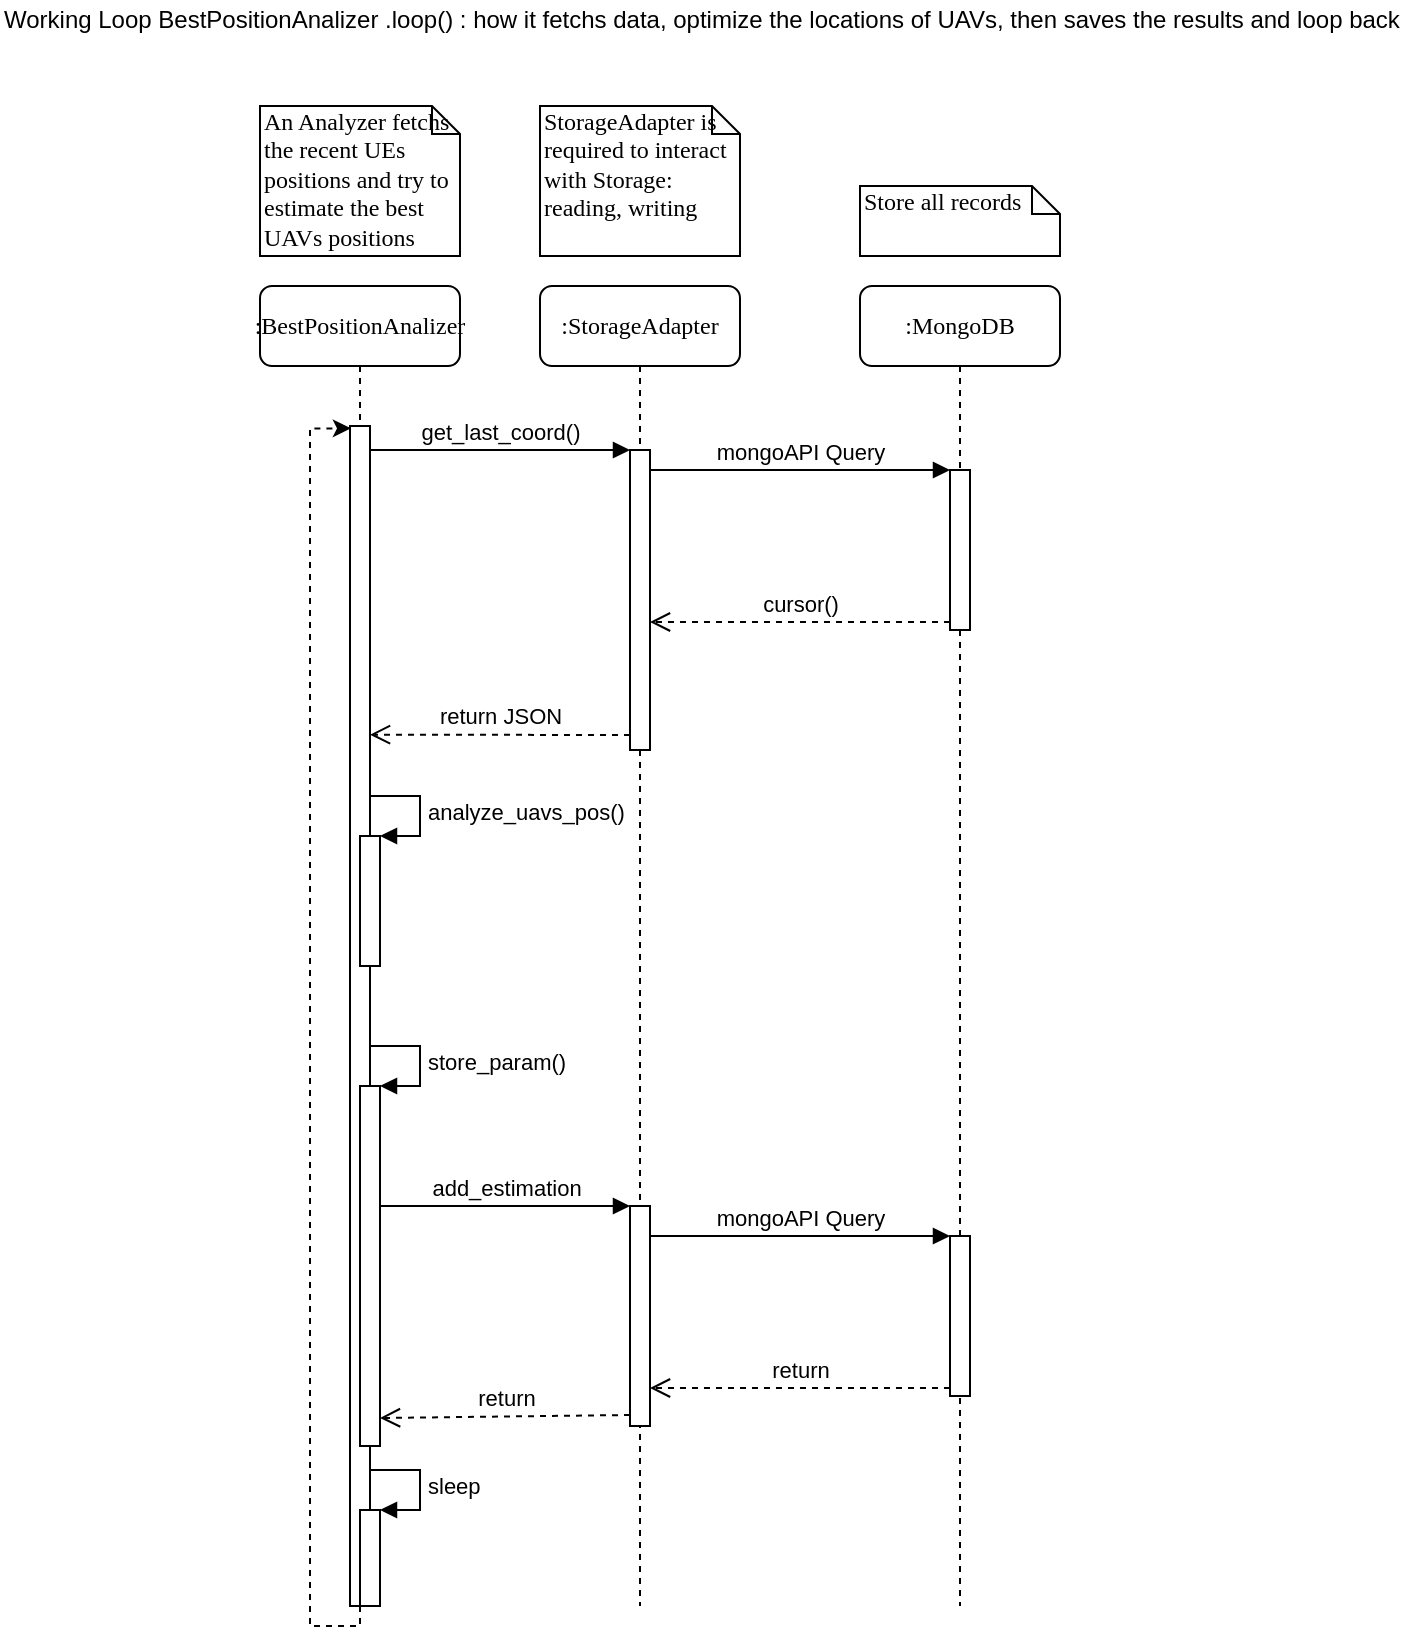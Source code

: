 <mxfile version="10.8.0" type="device"><diagram name="BestPositionAnalizer.loop" id="13e1069c-82ec-6db2-03f1-153e76fe0fe0"><mxGraphModel dx="741" dy="565" grid="1" gridSize="10" guides="1" tooltips="1" connect="1" arrows="1" fold="1" page="1" pageScale="1" pageWidth="1100" pageHeight="850" background="#ffffff" math="0" shadow="0"><root><mxCell id="0"/><mxCell id="1" parent="0"/><mxCell id="7baba1c4bc27f4b0-2" value=":StorageAdapter" style="shape=umlLifeline;perimeter=lifelinePerimeter;whiteSpace=wrap;html=1;container=1;collapsible=0;recursiveResize=0;outlineConnect=0;rounded=1;shadow=0;comic=0;labelBackgroundColor=none;strokeColor=#000000;strokeWidth=1;fillColor=#FFFFFF;fontFamily=Verdana;fontSize=12;fontColor=#000000;align=center;" parent="1" vertex="1"><mxGeometry x="540" y="180" width="100" height="660" as="geometry"/></mxCell><mxCell id="Nm-HWpRi6PM6iP1-3pj4-15" value="" style="html=1;points=[];perimeter=orthogonalPerimeter;" vertex="1" parent="7baba1c4bc27f4b0-2"><mxGeometry x="45" y="82" width="10" height="150" as="geometry"/></mxCell><mxCell id="Nm-HWpRi6PM6iP1-3pj4-28" value="" style="html=1;points=[];perimeter=orthogonalPerimeter;" vertex="1" parent="7baba1c4bc27f4b0-2"><mxGeometry x="45" y="460" width="10" height="110" as="geometry"/></mxCell><mxCell id="7baba1c4bc27f4b0-3" value=":MongoDB" style="shape=umlLifeline;perimeter=lifelinePerimeter;whiteSpace=wrap;html=1;container=1;collapsible=0;recursiveResize=0;outlineConnect=0;rounded=1;shadow=0;comic=0;labelBackgroundColor=none;strokeColor=#000000;strokeWidth=1;fillColor=#FFFFFF;fontFamily=Verdana;fontSize=12;fontColor=#000000;align=center;" parent="1" vertex="1"><mxGeometry x="700" y="180" width="100" height="660" as="geometry"/></mxCell><mxCell id="Nm-HWpRi6PM6iP1-3pj4-18" value="" style="html=1;points=[];perimeter=orthogonalPerimeter;" vertex="1" parent="7baba1c4bc27f4b0-3"><mxGeometry x="45" y="92" width="10" height="80" as="geometry"/></mxCell><mxCell id="Nm-HWpRi6PM6iP1-3pj4-31" value="" style="html=1;points=[];perimeter=orthogonalPerimeter;" vertex="1" parent="7baba1c4bc27f4b0-3"><mxGeometry x="45" y="475" width="10" height="80" as="geometry"/></mxCell><mxCell id="7baba1c4bc27f4b0-8" value=":BestPositionAnalizer" style="shape=umlLifeline;perimeter=lifelinePerimeter;whiteSpace=wrap;html=1;container=1;collapsible=0;recursiveResize=0;outlineConnect=0;rounded=1;shadow=0;comic=0;labelBackgroundColor=none;strokeColor=#000000;strokeWidth=1;fillColor=#FFFFFF;fontFamily=Verdana;fontSize=12;fontColor=#000000;align=center;" parent="1" vertex="1"><mxGeometry x="400" y="180" width="100" height="660" as="geometry"/></mxCell><mxCell id="Nm-HWpRi6PM6iP1-3pj4-14" value="" style="html=1;points=[];perimeter=orthogonalPerimeter;" vertex="1" parent="7baba1c4bc27f4b0-8"><mxGeometry x="45" y="70" width="10" height="590" as="geometry"/></mxCell><mxCell id="Nm-HWpRi6PM6iP1-3pj4-24" value="" style="html=1;points=[];perimeter=orthogonalPerimeter;" vertex="1" parent="7baba1c4bc27f4b0-8"><mxGeometry x="50" y="275" width="10" height="65" as="geometry"/></mxCell><mxCell id="Nm-HWpRi6PM6iP1-3pj4-25" value="analyze_uavs_pos()" style="edgeStyle=orthogonalEdgeStyle;html=1;align=left;spacingLeft=2;endArrow=block;rounded=0;entryX=1;entryY=0;" edge="1" target="Nm-HWpRi6PM6iP1-3pj4-24" parent="7baba1c4bc27f4b0-8"><mxGeometry relative="1" as="geometry"><mxPoint x="55" y="255" as="sourcePoint"/><Array as="points"><mxPoint x="80" y="255"/></Array></mxGeometry></mxCell><mxCell id="Nm-HWpRi6PM6iP1-3pj4-27" value="store_param()" style="edgeStyle=orthogonalEdgeStyle;html=1;align=left;spacingLeft=2;endArrow=block;rounded=0;entryX=1;entryY=0;" edge="1" target="Nm-HWpRi6PM6iP1-3pj4-26" parent="7baba1c4bc27f4b0-8"><mxGeometry relative="1" as="geometry"><mxPoint x="55" y="380" as="sourcePoint"/><Array as="points"><mxPoint x="80" y="380"/></Array></mxGeometry></mxCell><mxCell id="Nm-HWpRi6PM6iP1-3pj4-26" value="" style="html=1;points=[];perimeter=orthogonalPerimeter;" vertex="1" parent="7baba1c4bc27f4b0-8"><mxGeometry x="50" y="400" width="10" height="180" as="geometry"/></mxCell><mxCell id="Nm-HWpRi6PM6iP1-3pj4-35" value="" style="html=1;points=[];perimeter=orthogonalPerimeter;" vertex="1" parent="7baba1c4bc27f4b0-8"><mxGeometry x="50" y="612" width="10" height="48" as="geometry"/></mxCell><mxCell id="Nm-HWpRi6PM6iP1-3pj4-36" value="sleep" style="edgeStyle=orthogonalEdgeStyle;html=1;align=left;spacingLeft=2;endArrow=block;rounded=0;entryX=1;entryY=0;" edge="1" target="Nm-HWpRi6PM6iP1-3pj4-35" parent="7baba1c4bc27f4b0-8"><mxGeometry relative="1" as="geometry"><mxPoint x="55" y="592" as="sourcePoint"/><Array as="points"><mxPoint x="80" y="592"/></Array></mxGeometry></mxCell><mxCell id="Nm-HWpRi6PM6iP1-3pj4-39" style="edgeStyle=orthogonalEdgeStyle;rounded=0;orthogonalLoop=1;jettySize=auto;html=1;entryX=0.043;entryY=0.002;entryDx=0;entryDy=0;entryPerimeter=0;dashed=1;" edge="1" parent="7baba1c4bc27f4b0-8" source="Nm-HWpRi6PM6iP1-3pj4-14" target="Nm-HWpRi6PM6iP1-3pj4-14"><mxGeometry relative="1" as="geometry"><Array as="points"><mxPoint x="50" y="670"/><mxPoint x="25" y="670"/><mxPoint x="25" y="71"/></Array></mxGeometry></mxCell><mxCell id="7baba1c4bc27f4b0-40" value="An Analyzer fetchs the recent UEs positions and try to estimate the best UAVs positions" style="shape=note;whiteSpace=wrap;html=1;size=14;verticalAlign=top;align=left;spacingTop=-6;rounded=0;shadow=0;comic=0;labelBackgroundColor=none;strokeColor=#000000;strokeWidth=1;fillColor=#FFFFFF;fontFamily=Verdana;fontSize=12;fontColor=#000000;" parent="1" vertex="1"><mxGeometry x="400" y="90" width="100" height="75" as="geometry"/></mxCell><mxCell id="7baba1c4bc27f4b0-41" value="StorageAdapter is required to interact with Storage: reading, writing" style="shape=note;whiteSpace=wrap;html=1;size=14;verticalAlign=top;align=left;spacingTop=-6;rounded=0;shadow=0;comic=0;labelBackgroundColor=none;strokeColor=#000000;strokeWidth=1;fillColor=#FFFFFF;fontFamily=Verdana;fontSize=12;fontColor=#000000;" parent="1" vertex="1"><mxGeometry x="540" y="90" width="100" height="75" as="geometry"/></mxCell><mxCell id="7baba1c4bc27f4b0-42" value="Store all records" style="shape=note;whiteSpace=wrap;html=1;size=14;verticalAlign=top;align=left;spacingTop=-6;rounded=0;shadow=0;comic=0;labelBackgroundColor=none;strokeColor=#000000;strokeWidth=1;fillColor=#FFFFFF;fontFamily=Verdana;fontSize=12;fontColor=#000000;" parent="1" vertex="1"><mxGeometry x="700" y="130" width="100" height="35" as="geometry"/></mxCell><mxCell id="Nm-HWpRi6PM6iP1-3pj4-16" value="get_last_coord()" style="html=1;verticalAlign=bottom;endArrow=block;entryX=0;entryY=0;" edge="1" target="Nm-HWpRi6PM6iP1-3pj4-15" parent="1"><mxGeometry relative="1" as="geometry"><mxPoint x="455" y="262" as="sourcePoint"/></mxGeometry></mxCell><mxCell id="Nm-HWpRi6PM6iP1-3pj4-17" value="return JSON" style="html=1;verticalAlign=bottom;endArrow=open;dashed=1;endSize=8;exitX=0;exitY=0.95;" edge="1" source="Nm-HWpRi6PM6iP1-3pj4-15" parent="1"><mxGeometry relative="1" as="geometry"><mxPoint x="455" y="404.333" as="targetPoint"/></mxGeometry></mxCell><mxCell id="Nm-HWpRi6PM6iP1-3pj4-19" value="mongoAPI Query" style="html=1;verticalAlign=bottom;endArrow=block;entryX=0;entryY=0;" edge="1" target="Nm-HWpRi6PM6iP1-3pj4-18" parent="1" source="Nm-HWpRi6PM6iP1-3pj4-15"><mxGeometry relative="1" as="geometry"><mxPoint x="675" y="272" as="sourcePoint"/></mxGeometry></mxCell><mxCell id="Nm-HWpRi6PM6iP1-3pj4-20" value="cursor()" style="html=1;verticalAlign=bottom;endArrow=open;dashed=1;endSize=8;exitX=0;exitY=0.95;" edge="1" source="Nm-HWpRi6PM6iP1-3pj4-18" parent="1" target="Nm-HWpRi6PM6iP1-3pj4-15"><mxGeometry relative="1" as="geometry"><mxPoint x="675" y="348" as="targetPoint"/></mxGeometry></mxCell><mxCell id="Nm-HWpRi6PM6iP1-3pj4-29" value="add_estimation" style="html=1;verticalAlign=bottom;endArrow=block;entryX=0;entryY=0;" edge="1" target="Nm-HWpRi6PM6iP1-3pj4-28" parent="1" source="Nm-HWpRi6PM6iP1-3pj4-26"><mxGeometry relative="1" as="geometry"><mxPoint x="460" y="670" as="sourcePoint"/></mxGeometry></mxCell><mxCell id="Nm-HWpRi6PM6iP1-3pj4-30" value="return" style="html=1;verticalAlign=bottom;endArrow=open;dashed=1;endSize=8;exitX=0;exitY=0.95;" edge="1" source="Nm-HWpRi6PM6iP1-3pj4-28" parent="1"><mxGeometry relative="1" as="geometry"><mxPoint x="460" y="746" as="targetPoint"/></mxGeometry></mxCell><mxCell id="Nm-HWpRi6PM6iP1-3pj4-32" value="mongoAPI Query" style="html=1;verticalAlign=bottom;endArrow=block;entryX=0;entryY=0;" edge="1" target="Nm-HWpRi6PM6iP1-3pj4-31" parent="1" source="Nm-HWpRi6PM6iP1-3pj4-28"><mxGeometry relative="1" as="geometry"><mxPoint x="675" y="655" as="sourcePoint"/></mxGeometry></mxCell><mxCell id="Nm-HWpRi6PM6iP1-3pj4-33" value="return" style="html=1;verticalAlign=bottom;endArrow=open;dashed=1;endSize=8;exitX=0;exitY=0.95;" edge="1" source="Nm-HWpRi6PM6iP1-3pj4-31" parent="1" target="Nm-HWpRi6PM6iP1-3pj4-28"><mxGeometry relative="1" as="geometry"><mxPoint x="675" y="731" as="targetPoint"/></mxGeometry></mxCell><mxCell id="Nm-HWpRi6PM6iP1-3pj4-34" value="Working Loop BestPositionAnalizer .loop() : how it fetchs data, optimize the locations of UAVs, then saves the results and loop back" style="text;html=1;resizable=0;points=[];autosize=1;align=left;verticalAlign=top;spacingTop=-4;" vertex="1" parent="1"><mxGeometry x="270" y="37" width="710" height="20" as="geometry"/></mxCell></root></mxGraphModel></diagram></mxfile>